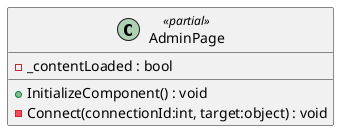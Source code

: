 @startuml
class AdminPage <<partial>> {
    - _contentLoaded : bool
    + InitializeComponent() : void
    - Connect(connectionId:int, target:object) : void
}
@enduml
